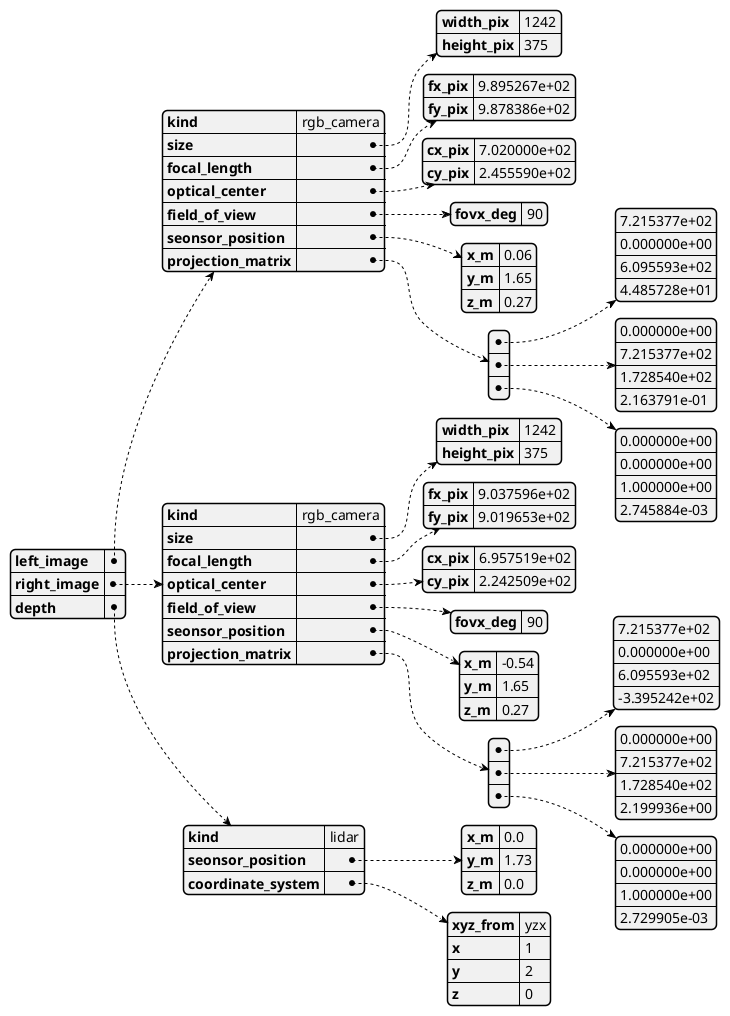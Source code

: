 @startjson "import-parameter-json"
{
    "left_image" : {
        "kind":"rgb_camera",
        "size" : {
            "width_pix" : 1242,
            "height_pix" : 375
        }
        ,
        "focal_length" : {
            "fx_pix" : 9.895267e+02,
            "fy_pix" : 9.878386e+02
        }
        ,
        "optical_center" : {
            "cx_pix" : 7.020000e+02,
            "cy_pix" : 2.455590e+02
        }
        ,
        "field_of_view" : {
            "fovx_deg" : 90
        }
        ,
        "seonsor_position" : {
            "x_m" : 0.06,
            "y_m" : 1.65,
            "z_m" : 0.27
        }
        ,
        "projection_matrix" : [
            [7.215377e+02, 0.000000e+00, 6.095593e+02, 4.485728e+01],
            [0.000000e+00, 7.215377e+02, 1.728540e+02, 2.163791e-01],
            [0.000000e+00, 0.000000e+00, 1.000000e+00, 2.745884e-03]
        ]
    }
    ,
    "right_image" : {
        "kind":"rgb_camera",
        "size" : {
            "width_pix" : 1242,
            "height_pix" : 375
        }
        ,
        "focal_length" : {
            "fx_pix" : 9.037596e+02,
            "fy_pix" : 9.019653e+02
        }
        ,
        "optical_center" : {
            "cx_pix" : 6.957519e+02,
            "cy_pix" : 2.242509e+02
        }
        ,
        "field_of_view" : {
            "fovx_deg" : 90
        }
        ,
        "seonsor_position" : {
            "x_m" : -0.54,
            "y_m" : 1.65,
            "z_m" : 0.27
        }
        ,
        "projection_matrix" : [
            [7.215377e+02, 0.000000e+00, 6.095593e+02, -3.395242e+02],
            [0.000000e+00, 7.215377e+02, 1.728540e+02, 2.199936e+00],
            [0.000000e+00, 0.000000e+00, 1.000000e+00, 2.729905e-03]
        ]
    }
    ,

    "depth" : {
        "kind":"lidar",
        "seonsor_position" : {
            "x_m" : 0.0,
            "y_m" : 1.73,
            "z_m" : 0.0
        }
        ,
        "coordinate_system":{
            "xyz_from" : "yzx",
            "x" : 1,
            "y" : 2,
            "z" : 0
        }
    }
}
@endjson
